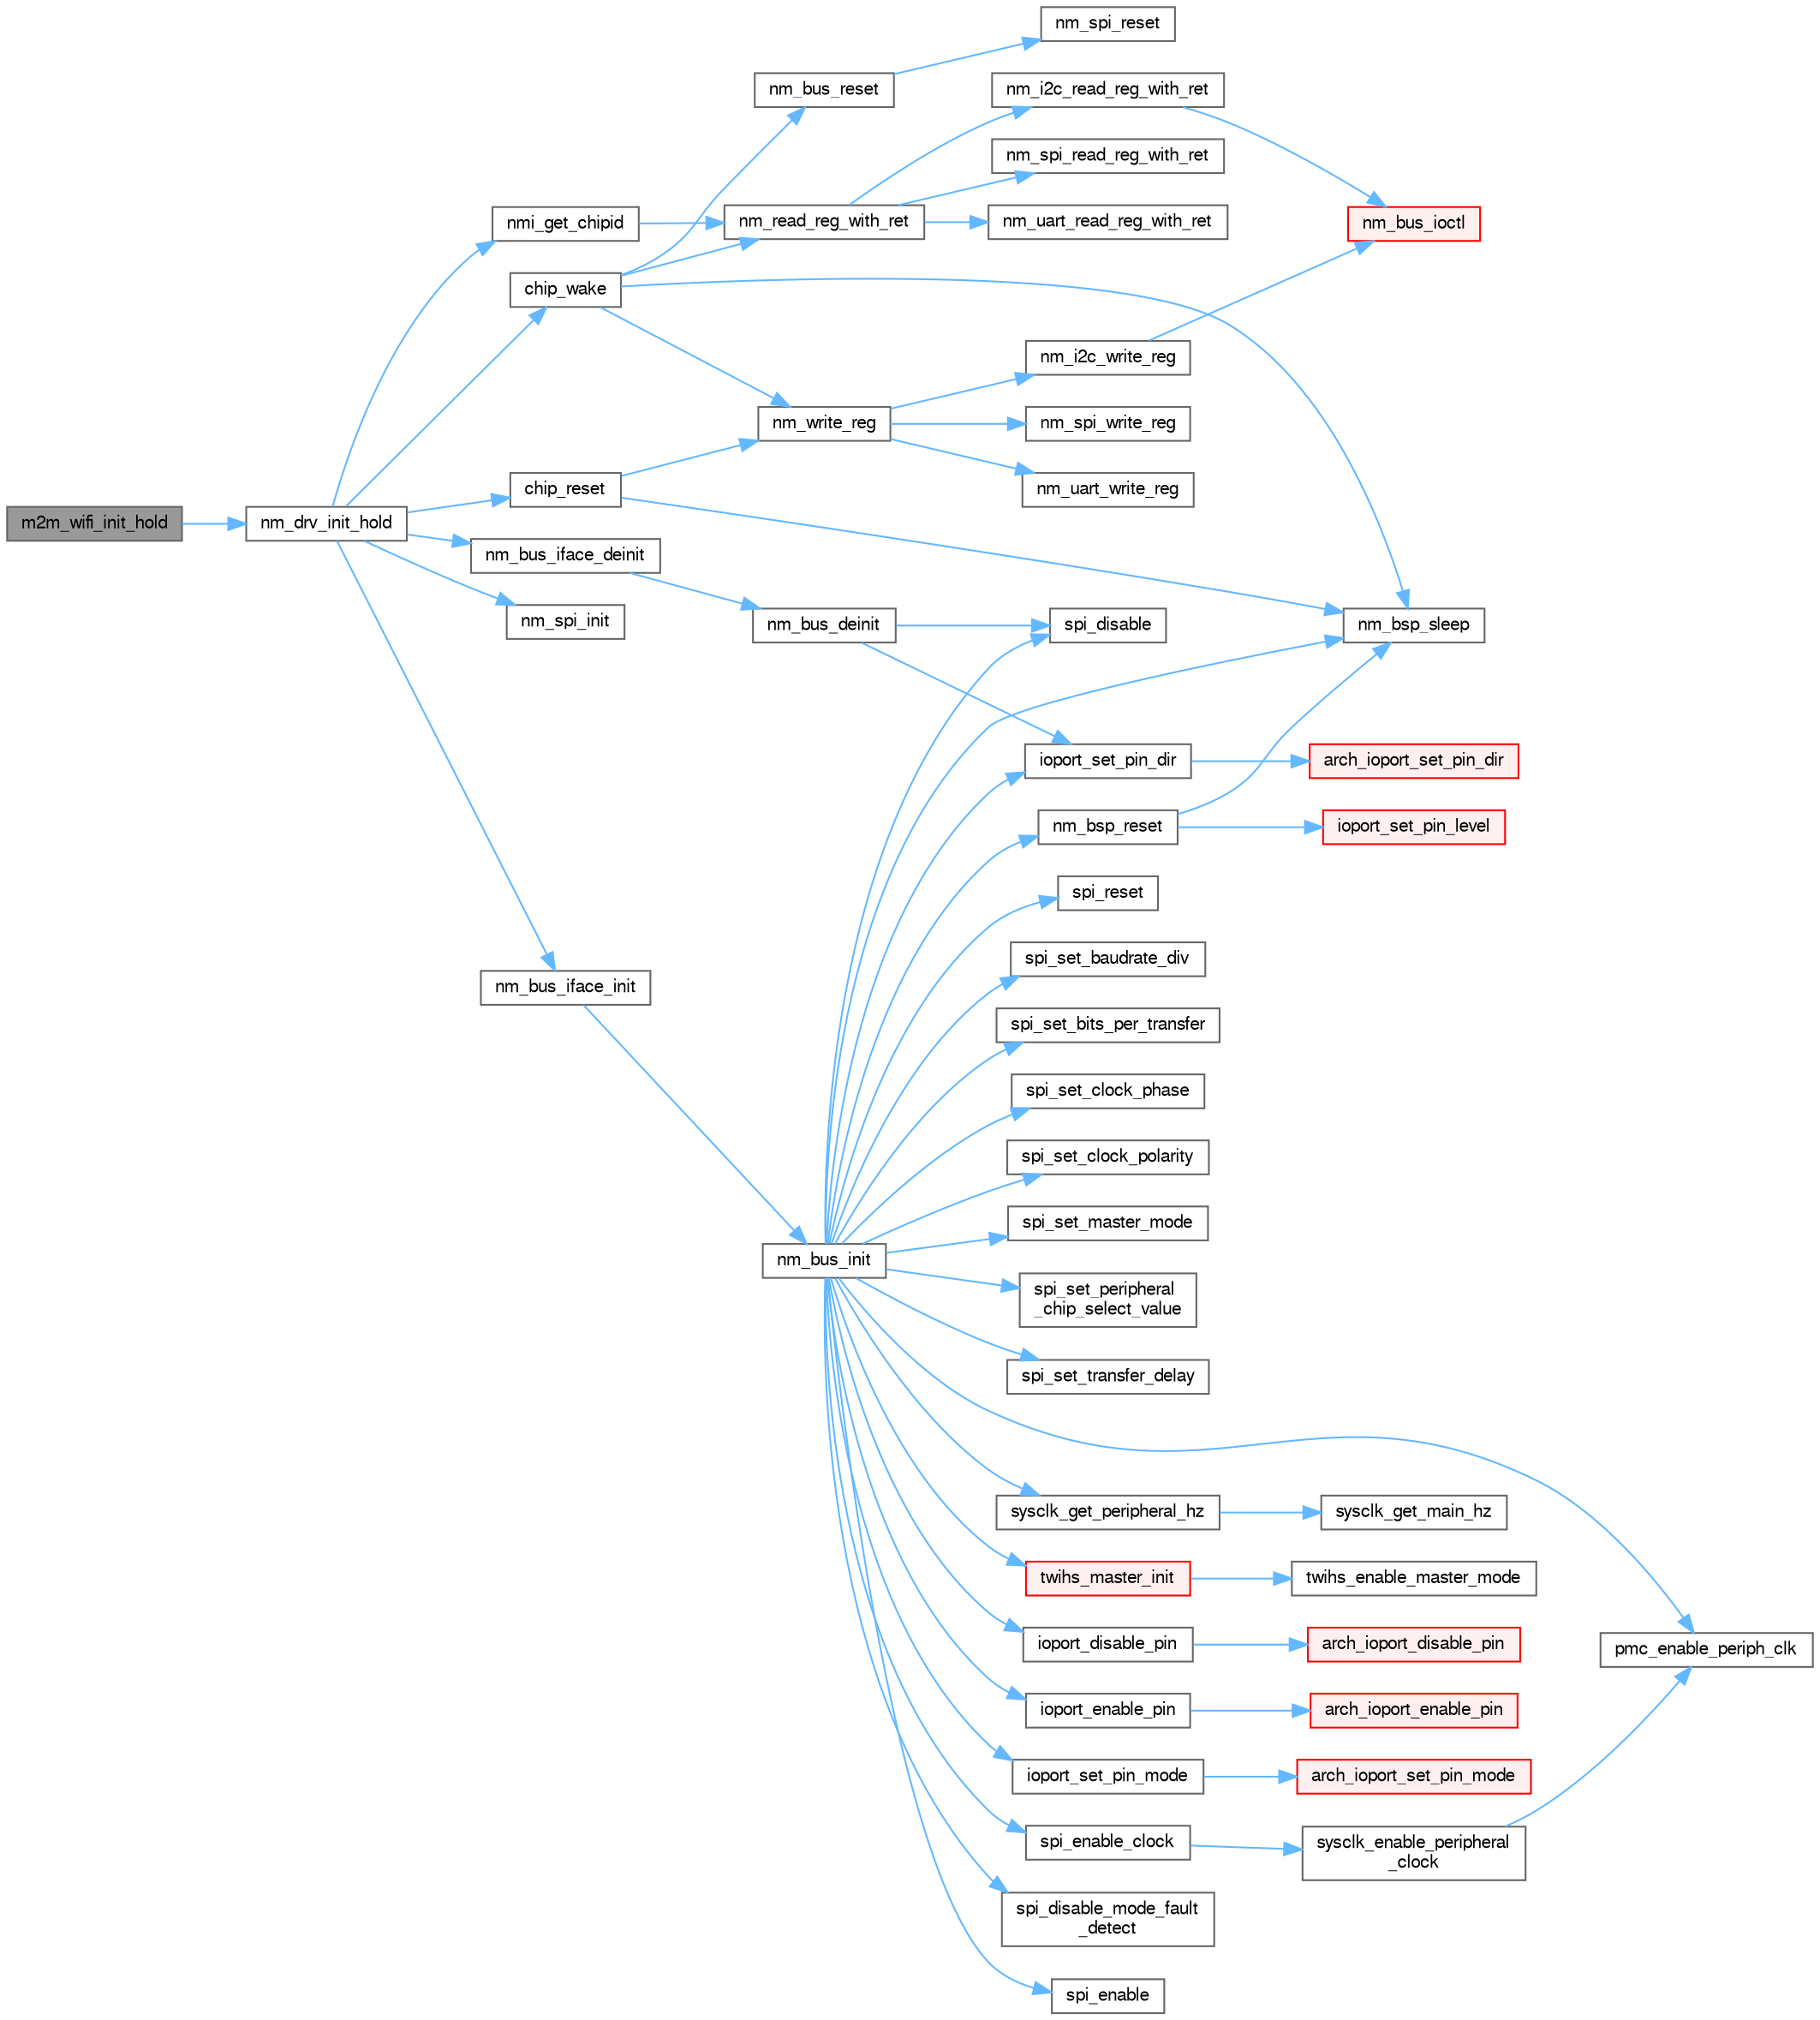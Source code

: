 digraph "m2m_wifi_init_hold"
{
 // LATEX_PDF_SIZE
  bgcolor="transparent";
  edge [fontname=FreeSans,fontsize=10,labelfontname=FreeSans,labelfontsize=10];
  node [fontname=FreeSans,fontsize=10,shape=box,height=0.2,width=0.4];
  rankdir="LR";
  Node1 [label="m2m_wifi_init_hold",height=0.2,width=0.4,color="gray40", fillcolor="grey60", style="filled", fontcolor="black",tooltip="First part of m2m_wifi_init, up to the point of initializing SPI for flash access."];
  Node1 -> Node2 [color="steelblue1",style="solid"];
  Node2 [label="nm_drv_init_hold",height=0.2,width=0.4,color="grey40", fillcolor="white", style="filled",URL="$nmdrv_8c.html#a221982f7720b56973f8d52a97eff6f6a",tooltip=" "];
  Node2 -> Node3 [color="steelblue1",style="solid"];
  Node3 [label="chip_reset",height=0.2,width=0.4,color="grey40", fillcolor="white", style="filled",URL="$nmasic_8c.html#a6a4516bd3101cf65fa64750b98a9a9b9",tooltip=" "];
  Node3 -> Node4 [color="steelblue1",style="solid"];
  Node4 [label="nm_bsp_sleep",height=0.2,width=0.4,color="grey40", fillcolor="white", style="filled",URL="$group___nm_bsp_sleep_fn.html#gadbf38ddf0138d8e0a4e4720909a7b081",tooltip="Used to put the host to sleep for the specified duration (in milliseconds). Forcing the host to sleep..."];
  Node3 -> Node5 [color="steelblue1",style="solid"];
  Node5 [label="nm_write_reg",height=0.2,width=0.4,color="grey40", fillcolor="white", style="filled",URL="$nmbus_8c.html#a6a7d6b943cea86630575707ef80e09f9",tooltip=" "];
  Node5 -> Node6 [color="steelblue1",style="solid"];
  Node6 [label="nm_i2c_write_reg",height=0.2,width=0.4,color="grey40", fillcolor="white", style="filled",URL="$nmi2c_8c.html#a1bd0dd974a31b39146c20717bd6b7991",tooltip=" "];
  Node6 -> Node7 [color="steelblue1",style="solid"];
  Node7 [label="nm_bus_ioctl",height=0.2,width=0.4,color="red", fillcolor="#FFF0F0", style="filled",URL="$nm__bus__wrapper__same70_8c.html#aa98500dc13748397906e03440fb3892a",tooltip=" "];
  Node5 -> Node15 [color="steelblue1",style="solid"];
  Node15 [label="nm_spi_write_reg",height=0.2,width=0.4,color="grey40", fillcolor="white", style="filled",URL="$nmspi_8h.html#a8e4e4efa9b987e6eed4c23b848248a32",tooltip=" "];
  Node5 -> Node16 [color="steelblue1",style="solid"];
  Node16 [label="nm_uart_write_reg",height=0.2,width=0.4,color="grey40", fillcolor="white", style="filled",URL="$nmuart_8h.html#a8d6ab67f8e0106126ba1748e68cd943c",tooltip=" "];
  Node2 -> Node17 [color="steelblue1",style="solid"];
  Node17 [label="chip_wake",height=0.2,width=0.4,color="grey40", fillcolor="white", style="filled",URL="$nmasic_8c.html#abe05d6f4afa80ace3bd105d63dceda52",tooltip=" "];
  Node17 -> Node4 [color="steelblue1",style="solid"];
  Node17 -> Node18 [color="steelblue1",style="solid"];
  Node18 [label="nm_bus_reset",height=0.2,width=0.4,color="grey40", fillcolor="white", style="filled",URL="$nmbus_8c.html#a47e65a88a8262359d46de3cb869f481e",tooltip="reset bus interface"];
  Node18 -> Node19 [color="steelblue1",style="solid"];
  Node19 [label="nm_spi_reset",height=0.2,width=0.4,color="grey40", fillcolor="white", style="filled",URL="$nmspi_8h.html#a2277b874c5554c7f0675fcd5543aa6c0",tooltip="reset the SPI"];
  Node17 -> Node20 [color="steelblue1",style="solid"];
  Node20 [label="nm_read_reg_with_ret",height=0.2,width=0.4,color="grey40", fillcolor="white", style="filled",URL="$nmbus_8c.html#a475d273d8342f3f5c2a00e2887bf1b4f",tooltip=" "];
  Node20 -> Node21 [color="steelblue1",style="solid"];
  Node21 [label="nm_i2c_read_reg_with_ret",height=0.2,width=0.4,color="grey40", fillcolor="white", style="filled",URL="$nmi2c_8c.html#aa653cd4fd522820cd784c6328f372261",tooltip=" "];
  Node21 -> Node7 [color="steelblue1",style="solid"];
  Node20 -> Node22 [color="steelblue1",style="solid"];
  Node22 [label="nm_spi_read_reg_with_ret",height=0.2,width=0.4,color="grey40", fillcolor="white", style="filled",URL="$nmspi_8h.html#aae92c14d16f00b293e10a8a3a86f9095",tooltip=" "];
  Node20 -> Node23 [color="steelblue1",style="solid"];
  Node23 [label="nm_uart_read_reg_with_ret",height=0.2,width=0.4,color="grey40", fillcolor="white", style="filled",URL="$nmuart_8h.html#a5ddecb766fd8041b0a2ff7f553f8183e",tooltip=" "];
  Node17 -> Node5 [color="steelblue1",style="solid"];
  Node2 -> Node24 [color="steelblue1",style="solid"];
  Node24 [label="nm_bus_iface_deinit",height=0.2,width=0.4,color="grey40", fillcolor="white", style="filled",URL="$nmbus_8c.html#afd8c7289de1cbf00464909c5c491b088",tooltip="Deinitialize bus interface."];
  Node24 -> Node25 [color="steelblue1",style="solid"];
  Node25 [label="nm_bus_deinit",height=0.2,width=0.4,color="grey40", fillcolor="white", style="filled",URL="$nm__bus__wrapper__same70_8c.html#a079140d5aa8c4f896339434c669a44aa",tooltip="De-initialize the bus wrapper."];
  Node25 -> Node26 [color="steelblue1",style="solid"];
  Node26 [label="ioport_set_pin_dir",height=0.2,width=0.4,color="grey40", fillcolor="white", style="filled",URL="$group__ioport__group.html#ga2d3cad38c936cf010569927289262350",tooltip="Set direction for a single IOPORT pin."];
  Node26 -> Node27 [color="steelblue1",style="solid"];
  Node27 [label="arch_ioport_set_pin_dir",height=0.2,width=0.4,color="red", fillcolor="#FFF0F0", style="filled",URL="$ioport__pio_8h.html#a5da8d7b9bd9d075d62e675a32af84aea",tooltip=" "];
  Node25 -> Node32 [color="steelblue1",style="solid"];
  Node32 [label="spi_disable",height=0.2,width=0.4,color="grey40", fillcolor="white", style="filled",URL="$drivers_2spi_2spi_8h.html#ae1923cf9736b951fa60a7404d4420812",tooltip="Disable SPI."];
  Node2 -> Node33 [color="steelblue1",style="solid"];
  Node33 [label="nm_bus_iface_init",height=0.2,width=0.4,color="grey40", fillcolor="white", style="filled",URL="$nmbus_8c.html#aaafc1bd52ccd798c512173f18543b966",tooltip=" "];
  Node33 -> Node34 [color="steelblue1",style="solid"];
  Node34 [label="nm_bus_init",height=0.2,width=0.4,color="grey40", fillcolor="white", style="filled",URL="$nm__bus__wrapper__same70_8c.html#ac6735b4dcb286ba50ed1b2db8ae04d31",tooltip=" "];
  Node34 -> Node35 [color="steelblue1",style="solid"];
  Node35 [label="ioport_disable_pin",height=0.2,width=0.4,color="grey40", fillcolor="white", style="filled",URL="$group__ioport__group.html#ga71ffb860475938ae5c465ae8a536b6fd",tooltip="Disable IOPORT pin, based on a pin created with IOPORT_CREATE_PIN()."];
  Node35 -> Node36 [color="steelblue1",style="solid"];
  Node36 [label="arch_ioport_disable_pin",height=0.2,width=0.4,color="red", fillcolor="#FFF0F0", style="filled",URL="$ioport__pio_8h.html#a82f958a6f615ffb46f48c4a59dd29df8",tooltip=" "];
  Node34 -> Node38 [color="steelblue1",style="solid"];
  Node38 [label="ioport_enable_pin",height=0.2,width=0.4,color="grey40", fillcolor="white", style="filled",URL="$group__ioport__group.html#gacdc3b4c6e23bed18c45de856fda5678f",tooltip="Enable an IOPORT pin, based on a pin created with IOPORT_CREATE_PIN()."];
  Node38 -> Node39 [color="steelblue1",style="solid"];
  Node39 [label="arch_ioport_enable_pin",height=0.2,width=0.4,color="red", fillcolor="#FFF0F0", style="filled",URL="$ioport__pio_8h.html#a3c14757dd8d1faed9b958d5380e583c1",tooltip=" "];
  Node34 -> Node26 [color="steelblue1",style="solid"];
  Node34 -> Node41 [color="steelblue1",style="solid"];
  Node41 [label="ioport_set_pin_mode",height=0.2,width=0.4,color="grey40", fillcolor="white", style="filled",URL="$group__ioport__group.html#ga09df7897a4e2401204c84211a29aa67a",tooltip="Set pin mode for one single IOPORT pin."];
  Node41 -> Node42 [color="steelblue1",style="solid"];
  Node42 [label="arch_ioport_set_pin_mode",height=0.2,width=0.4,color="red", fillcolor="#FFF0F0", style="filled",URL="$ioport__pio_8h.html#aac4ba5127f61519fb2f981ebefaa85bb",tooltip=" "];
  Node34 -> Node44 [color="steelblue1",style="solid"];
  Node44 [label="nm_bsp_reset",height=0.2,width=0.4,color="grey40", fillcolor="white", style="filled",URL="$group___nm_bsp_reset_fn.html#ga3e540428a9246a27c61999ecb7e13d05",tooltip="Reset WINC1500 SoC by setting CHIP_EN and RESET_N signals low, CHIP_EN high then RESET_N high."];
  Node44 -> Node45 [color="steelblue1",style="solid"];
  Node45 [label="ioport_set_pin_level",height=0.2,width=0.4,color="red", fillcolor="#FFF0F0", style="filled",URL="$group__ioport__group.html#ga4a68c82ba7e071467418ced856559035",tooltip="Set an IOPORT pin to a specified logical value."];
  Node44 -> Node4 [color="steelblue1",style="solid"];
  Node34 -> Node4 [color="steelblue1",style="solid"];
  Node34 -> Node47 [color="steelblue1",style="solid"];
  Node47 [label="pmc_enable_periph_clk",height=0.2,width=0.4,color="grey40", fillcolor="white", style="filled",URL="$group__sam__drivers__pmc__group.html#gad09de55bb493f4ebdd92305f24f27d62",tooltip="Enable the specified peripheral clock."];
  Node34 -> Node32 [color="steelblue1",style="solid"];
  Node34 -> Node48 [color="steelblue1",style="solid"];
  Node48 [label="spi_disable_mode_fault\l_detect",height=0.2,width=0.4,color="grey40", fillcolor="white", style="filled",URL="$drivers_2spi_2spi_8h.html#a1498285b5ff73664ad14833e5ce01c6a",tooltip="Disable Mode Fault Detection."];
  Node34 -> Node49 [color="steelblue1",style="solid"];
  Node49 [label="spi_enable",height=0.2,width=0.4,color="grey40", fillcolor="white", style="filled",URL="$drivers_2spi_2spi_8h.html#a0d4feda4666a1448e5d41a8479b60689",tooltip="Enable SPI."];
  Node34 -> Node50 [color="steelblue1",style="solid"];
  Node50 [label="spi_enable_clock",height=0.2,width=0.4,color="grey40", fillcolor="white", style="filled",URL="$group__sam__drivers__spi__group.html#ga717643bb5d2401bed319b2ad8bc41462",tooltip="Enable SPI clock."];
  Node50 -> Node51 [color="steelblue1",style="solid"];
  Node51 [label="sysclk_enable_peripheral\l_clock",height=0.2,width=0.4,color="grey40", fillcolor="white", style="filled",URL="$group__sysclk__group.html#ga97354113454b658bf76596b3580cf195",tooltip="Enable a peripheral's clock."];
  Node51 -> Node47 [color="steelblue1",style="solid"];
  Node34 -> Node52 [color="steelblue1",style="solid"];
  Node52 [label="spi_reset",height=0.2,width=0.4,color="grey40", fillcolor="white", style="filled",URL="$drivers_2spi_2spi_8h.html#a678f8e496cc236c912f4105aebffef36",tooltip="Reset SPI and set it to Slave mode."];
  Node34 -> Node53 [color="steelblue1",style="solid"];
  Node53 [label="spi_set_baudrate_div",height=0.2,width=0.4,color="grey40", fillcolor="white", style="filled",URL="$group__sam__drivers__spi__group.html#ga28248e1b6c31317a2d0128e5eae6f516",tooltip="Set Serial Clock Baud Rate divider value (SCBR)."];
  Node34 -> Node54 [color="steelblue1",style="solid"];
  Node54 [label="spi_set_bits_per_transfer",height=0.2,width=0.4,color="grey40", fillcolor="white", style="filled",URL="$group__sam__drivers__spi__group.html#ga357d0caf683beeb0a84b4e0874dbbb2c",tooltip="Set number of bits per transfer."];
  Node34 -> Node55 [color="steelblue1",style="solid"];
  Node55 [label="spi_set_clock_phase",height=0.2,width=0.4,color="grey40", fillcolor="white", style="filled",URL="$group__sam__drivers__spi__group.html#gae7f5adbf3062c0a834cfd8f98b0c1878",tooltip="Set Data Capture Phase."];
  Node34 -> Node56 [color="steelblue1",style="solid"];
  Node56 [label="spi_set_clock_polarity",height=0.2,width=0.4,color="grey40", fillcolor="white", style="filled",URL="$group__sam__drivers__spi__group.html#ga5047dc4debab95407fa5b27360addc39",tooltip="Set clock default state."];
  Node34 -> Node57 [color="steelblue1",style="solid"];
  Node57 [label="spi_set_master_mode",height=0.2,width=0.4,color="grey40", fillcolor="white", style="filled",URL="$drivers_2spi_2spi_8h.html#a837805f2bd2b5f2c0a29e9651e503d34",tooltip="Set SPI to Master mode."];
  Node34 -> Node58 [color="steelblue1",style="solid"];
  Node58 [label="spi_set_peripheral\l_chip_select_value",height=0.2,width=0.4,color="grey40", fillcolor="white", style="filled",URL="$group__sam__drivers__spi__group.html#ga71131f0a9772ac93eeb6af52a1101ecc",tooltip="Set Peripheral Chip Select (PCS) value."];
  Node34 -> Node59 [color="steelblue1",style="solid"];
  Node59 [label="spi_set_transfer_delay",height=0.2,width=0.4,color="grey40", fillcolor="white", style="filled",URL="$group__sam__drivers__spi__group.html#ga4ccc2d131b456b98318bdb310e755447",tooltip="Configure timing for SPI transfer."];
  Node34 -> Node60 [color="steelblue1",style="solid"];
  Node60 [label="sysclk_get_peripheral_hz",height=0.2,width=0.4,color="grey40", fillcolor="white", style="filled",URL="$group__sysclk__group.html#ga8ae5a954767dfc4d16ce5ae7928e6edf",tooltip="Retrieves the current rate in Hz of the peripheral clocks."];
  Node60 -> Node61 [color="steelblue1",style="solid"];
  Node61 [label="sysclk_get_main_hz",height=0.2,width=0.4,color="grey40", fillcolor="white", style="filled",URL="$group__sysclk__group.html#ga4f078b193ed39eda16071c514569b8cb",tooltip="Return the current rate in Hz of the main system clock."];
  Node34 -> Node62 [color="steelblue1",style="solid"];
  Node62 [label="twihs_master_init",height=0.2,width=0.4,color="red", fillcolor="#FFF0F0", style="filled",URL="$group__sam__drivers__twihs__group.html#gafd999c983530ad27654bc2ce4ced5127",tooltip="Initialize TWIHS master mode."];
  Node62 -> Node63 [color="steelblue1",style="solid"];
  Node63 [label="twihs_enable_master_mode",height=0.2,width=0.4,color="grey40", fillcolor="white", style="filled",URL="$group__sam__drivers__twihs__group.html#ga0b1c553b7ba5ddf62aa4e8596d7b89d8",tooltip="Enable TWIHS master mode."];
  Node2 -> Node66 [color="steelblue1",style="solid"];
  Node66 [label="nm_spi_init",height=0.2,width=0.4,color="grey40", fillcolor="white", style="filled",URL="$nmspi_8h.html#ad47b5973430e547dd904b98a542b9ece",tooltip="Initialize the SPI."];
  Node2 -> Node67 [color="steelblue1",style="solid"];
  Node67 [label="nmi_get_chipid",height=0.2,width=0.4,color="grey40", fillcolor="white", style="filled",URL="$nmasic_8c.html#a2325ac5878275e4ca3f99675cf78be72",tooltip=" "];
  Node67 -> Node20 [color="steelblue1",style="solid"];
}
